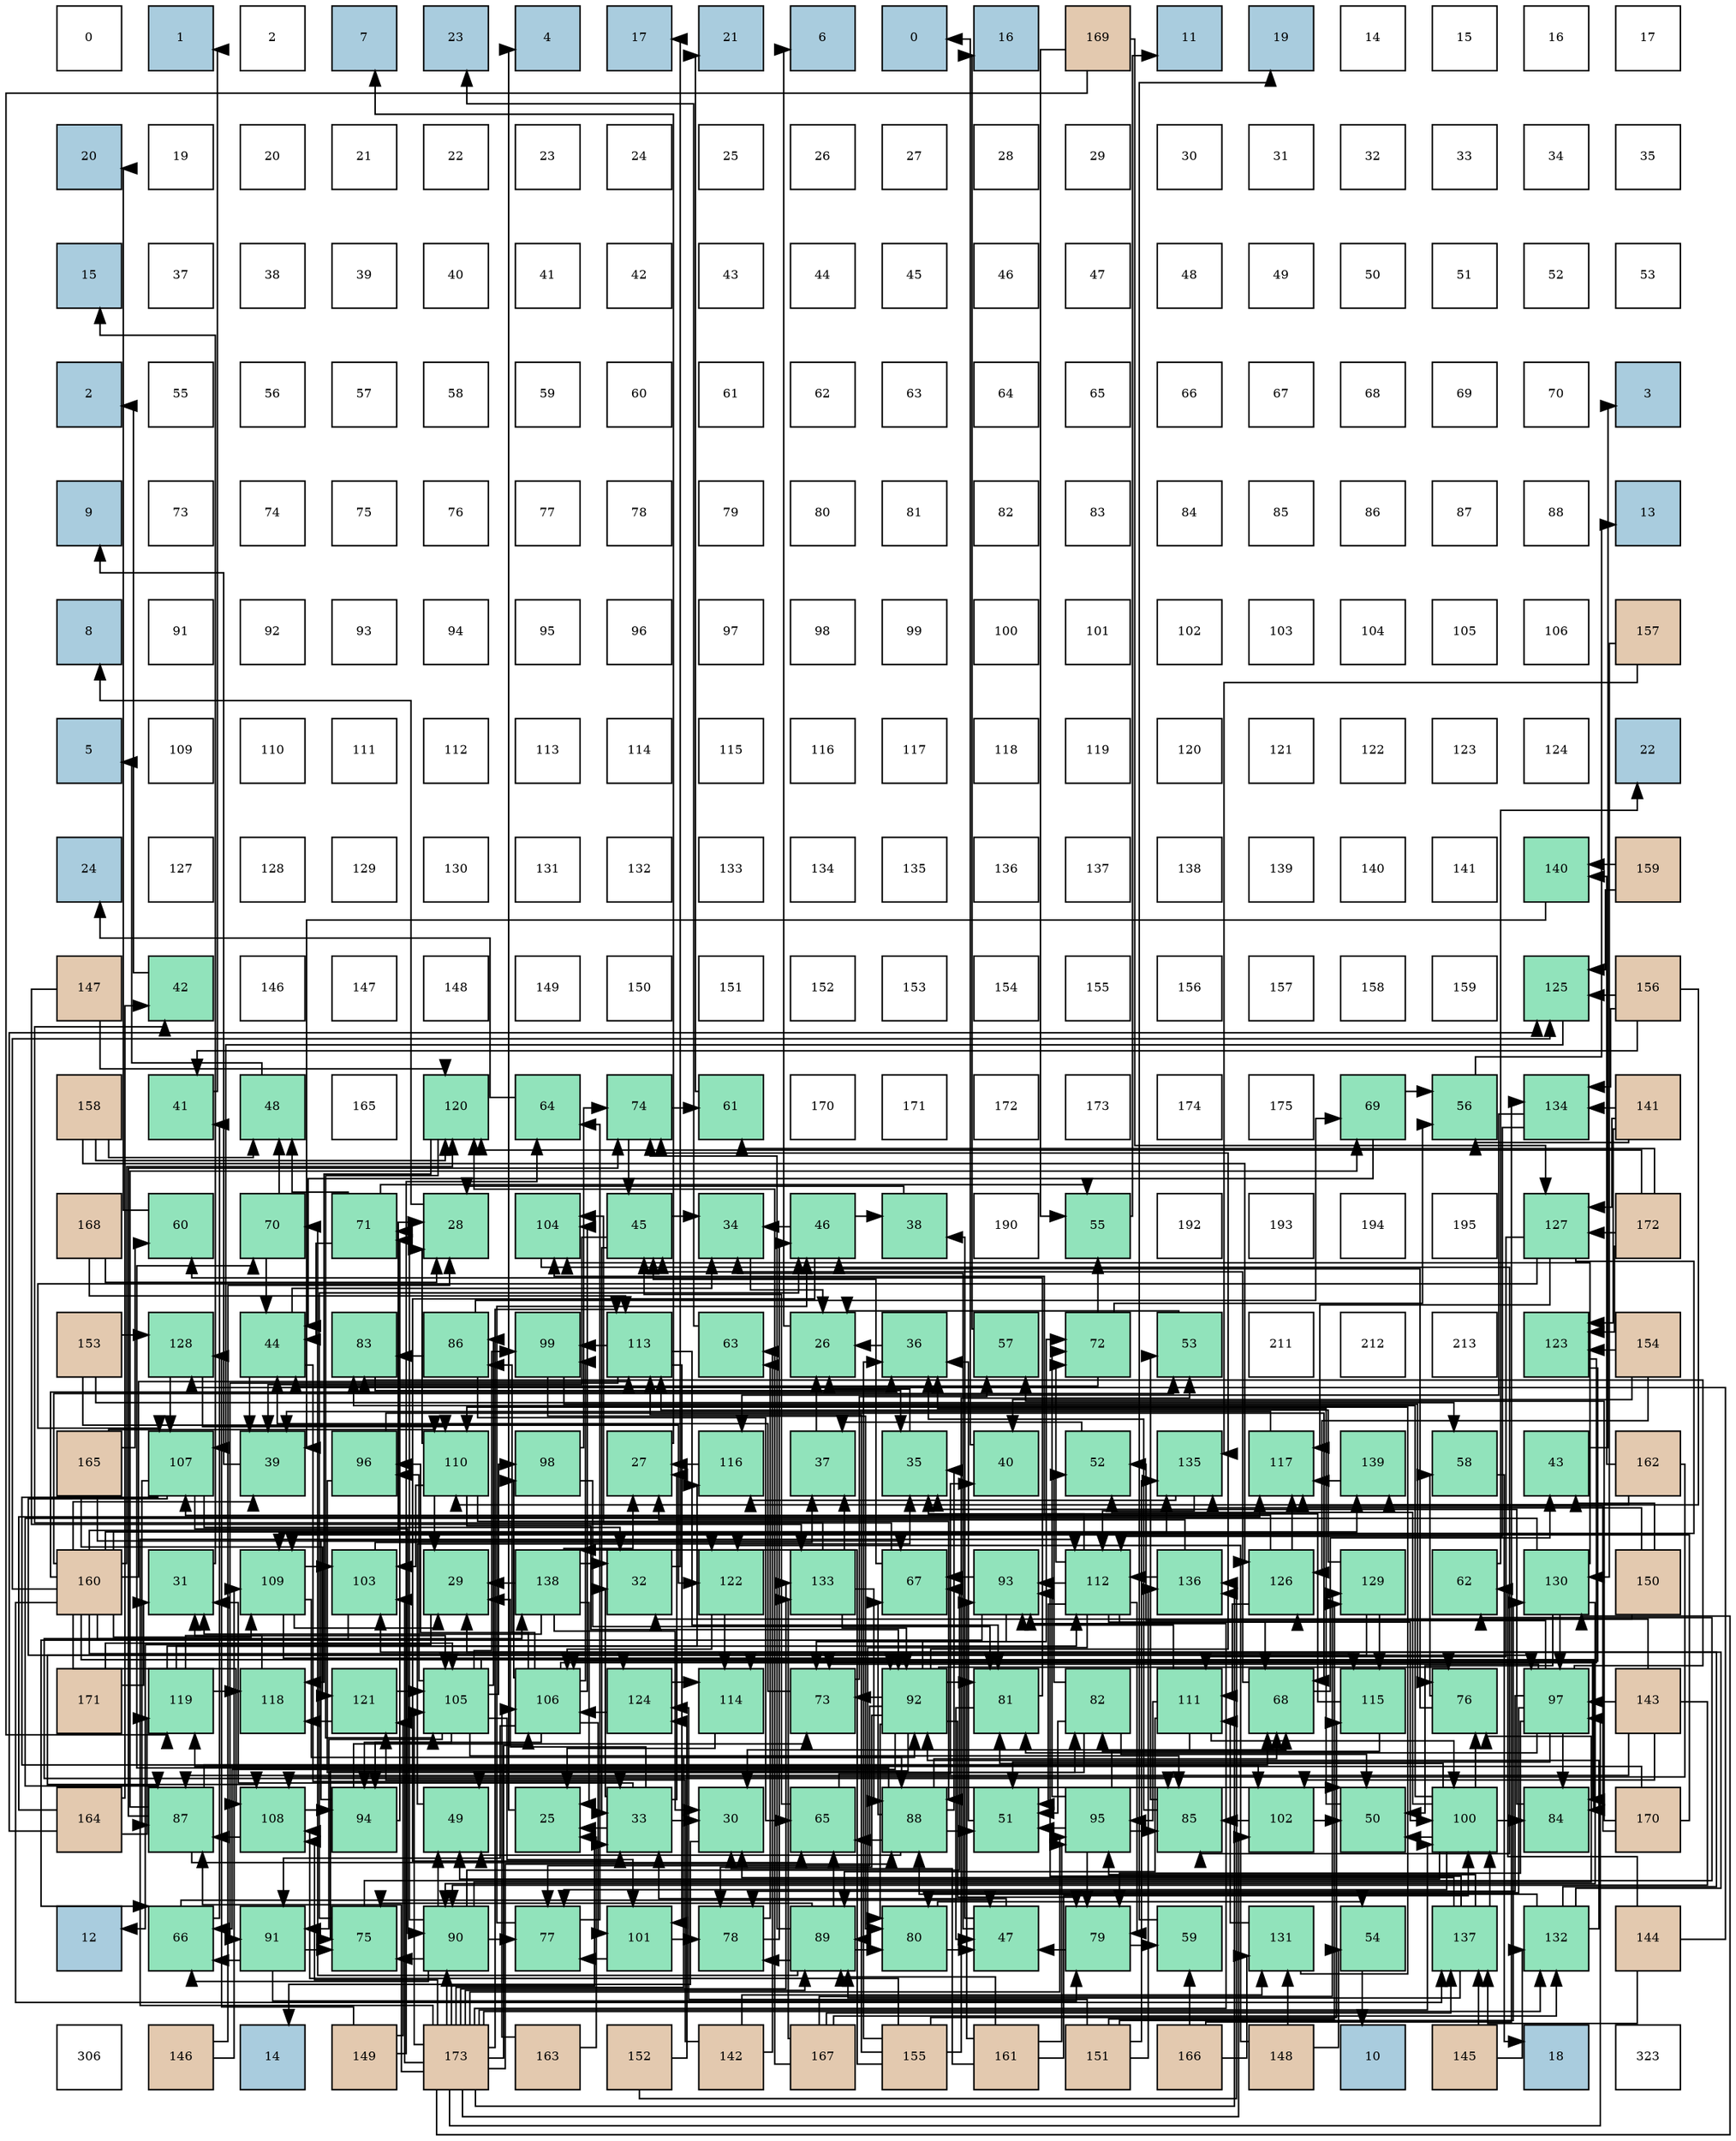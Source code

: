 digraph layout{
 rankdir=TB;
 splines=ortho;
 node [style=filled shape=square fixedsize=true width=0.6];
0[label="0", fontsize=8, fillcolor="#ffffff"];
1[label="1", fontsize=8, fillcolor="#a9ccde"];
2[label="2", fontsize=8, fillcolor="#ffffff"];
3[label="7", fontsize=8, fillcolor="#a9ccde"];
4[label="23", fontsize=8, fillcolor="#a9ccde"];
5[label="4", fontsize=8, fillcolor="#a9ccde"];
6[label="17", fontsize=8, fillcolor="#a9ccde"];
7[label="21", fontsize=8, fillcolor="#a9ccde"];
8[label="6", fontsize=8, fillcolor="#a9ccde"];
9[label="0", fontsize=8, fillcolor="#a9ccde"];
10[label="16", fontsize=8, fillcolor="#a9ccde"];
11[label="169", fontsize=8, fillcolor="#e3c9af"];
12[label="11", fontsize=8, fillcolor="#a9ccde"];
13[label="19", fontsize=8, fillcolor="#a9ccde"];
14[label="14", fontsize=8, fillcolor="#ffffff"];
15[label="15", fontsize=8, fillcolor="#ffffff"];
16[label="16", fontsize=8, fillcolor="#ffffff"];
17[label="17", fontsize=8, fillcolor="#ffffff"];
18[label="20", fontsize=8, fillcolor="#a9ccde"];
19[label="19", fontsize=8, fillcolor="#ffffff"];
20[label="20", fontsize=8, fillcolor="#ffffff"];
21[label="21", fontsize=8, fillcolor="#ffffff"];
22[label="22", fontsize=8, fillcolor="#ffffff"];
23[label="23", fontsize=8, fillcolor="#ffffff"];
24[label="24", fontsize=8, fillcolor="#ffffff"];
25[label="25", fontsize=8, fillcolor="#ffffff"];
26[label="26", fontsize=8, fillcolor="#ffffff"];
27[label="27", fontsize=8, fillcolor="#ffffff"];
28[label="28", fontsize=8, fillcolor="#ffffff"];
29[label="29", fontsize=8, fillcolor="#ffffff"];
30[label="30", fontsize=8, fillcolor="#ffffff"];
31[label="31", fontsize=8, fillcolor="#ffffff"];
32[label="32", fontsize=8, fillcolor="#ffffff"];
33[label="33", fontsize=8, fillcolor="#ffffff"];
34[label="34", fontsize=8, fillcolor="#ffffff"];
35[label="35", fontsize=8, fillcolor="#ffffff"];
36[label="15", fontsize=8, fillcolor="#a9ccde"];
37[label="37", fontsize=8, fillcolor="#ffffff"];
38[label="38", fontsize=8, fillcolor="#ffffff"];
39[label="39", fontsize=8, fillcolor="#ffffff"];
40[label="40", fontsize=8, fillcolor="#ffffff"];
41[label="41", fontsize=8, fillcolor="#ffffff"];
42[label="42", fontsize=8, fillcolor="#ffffff"];
43[label="43", fontsize=8, fillcolor="#ffffff"];
44[label="44", fontsize=8, fillcolor="#ffffff"];
45[label="45", fontsize=8, fillcolor="#ffffff"];
46[label="46", fontsize=8, fillcolor="#ffffff"];
47[label="47", fontsize=8, fillcolor="#ffffff"];
48[label="48", fontsize=8, fillcolor="#ffffff"];
49[label="49", fontsize=8, fillcolor="#ffffff"];
50[label="50", fontsize=8, fillcolor="#ffffff"];
51[label="51", fontsize=8, fillcolor="#ffffff"];
52[label="52", fontsize=8, fillcolor="#ffffff"];
53[label="53", fontsize=8, fillcolor="#ffffff"];
54[label="2", fontsize=8, fillcolor="#a9ccde"];
55[label="55", fontsize=8, fillcolor="#ffffff"];
56[label="56", fontsize=8, fillcolor="#ffffff"];
57[label="57", fontsize=8, fillcolor="#ffffff"];
58[label="58", fontsize=8, fillcolor="#ffffff"];
59[label="59", fontsize=8, fillcolor="#ffffff"];
60[label="60", fontsize=8, fillcolor="#ffffff"];
61[label="61", fontsize=8, fillcolor="#ffffff"];
62[label="62", fontsize=8, fillcolor="#ffffff"];
63[label="63", fontsize=8, fillcolor="#ffffff"];
64[label="64", fontsize=8, fillcolor="#ffffff"];
65[label="65", fontsize=8, fillcolor="#ffffff"];
66[label="66", fontsize=8, fillcolor="#ffffff"];
67[label="67", fontsize=8, fillcolor="#ffffff"];
68[label="68", fontsize=8, fillcolor="#ffffff"];
69[label="69", fontsize=8, fillcolor="#ffffff"];
70[label="70", fontsize=8, fillcolor="#ffffff"];
71[label="3", fontsize=8, fillcolor="#a9ccde"];
72[label="9", fontsize=8, fillcolor="#a9ccde"];
73[label="73", fontsize=8, fillcolor="#ffffff"];
74[label="74", fontsize=8, fillcolor="#ffffff"];
75[label="75", fontsize=8, fillcolor="#ffffff"];
76[label="76", fontsize=8, fillcolor="#ffffff"];
77[label="77", fontsize=8, fillcolor="#ffffff"];
78[label="78", fontsize=8, fillcolor="#ffffff"];
79[label="79", fontsize=8, fillcolor="#ffffff"];
80[label="80", fontsize=8, fillcolor="#ffffff"];
81[label="81", fontsize=8, fillcolor="#ffffff"];
82[label="82", fontsize=8, fillcolor="#ffffff"];
83[label="83", fontsize=8, fillcolor="#ffffff"];
84[label="84", fontsize=8, fillcolor="#ffffff"];
85[label="85", fontsize=8, fillcolor="#ffffff"];
86[label="86", fontsize=8, fillcolor="#ffffff"];
87[label="87", fontsize=8, fillcolor="#ffffff"];
88[label="88", fontsize=8, fillcolor="#ffffff"];
89[label="13", fontsize=8, fillcolor="#a9ccde"];
90[label="8", fontsize=8, fillcolor="#a9ccde"];
91[label="91", fontsize=8, fillcolor="#ffffff"];
92[label="92", fontsize=8, fillcolor="#ffffff"];
93[label="93", fontsize=8, fillcolor="#ffffff"];
94[label="94", fontsize=8, fillcolor="#ffffff"];
95[label="95", fontsize=8, fillcolor="#ffffff"];
96[label="96", fontsize=8, fillcolor="#ffffff"];
97[label="97", fontsize=8, fillcolor="#ffffff"];
98[label="98", fontsize=8, fillcolor="#ffffff"];
99[label="99", fontsize=8, fillcolor="#ffffff"];
100[label="100", fontsize=8, fillcolor="#ffffff"];
101[label="101", fontsize=8, fillcolor="#ffffff"];
102[label="102", fontsize=8, fillcolor="#ffffff"];
103[label="103", fontsize=8, fillcolor="#ffffff"];
104[label="104", fontsize=8, fillcolor="#ffffff"];
105[label="105", fontsize=8, fillcolor="#ffffff"];
106[label="106", fontsize=8, fillcolor="#ffffff"];
107[label="157", fontsize=8, fillcolor="#e3c9af"];
108[label="5", fontsize=8, fillcolor="#a9ccde"];
109[label="109", fontsize=8, fillcolor="#ffffff"];
110[label="110", fontsize=8, fillcolor="#ffffff"];
111[label="111", fontsize=8, fillcolor="#ffffff"];
112[label="112", fontsize=8, fillcolor="#ffffff"];
113[label="113", fontsize=8, fillcolor="#ffffff"];
114[label="114", fontsize=8, fillcolor="#ffffff"];
115[label="115", fontsize=8, fillcolor="#ffffff"];
116[label="116", fontsize=8, fillcolor="#ffffff"];
117[label="117", fontsize=8, fillcolor="#ffffff"];
118[label="118", fontsize=8, fillcolor="#ffffff"];
119[label="119", fontsize=8, fillcolor="#ffffff"];
120[label="120", fontsize=8, fillcolor="#ffffff"];
121[label="121", fontsize=8, fillcolor="#ffffff"];
122[label="122", fontsize=8, fillcolor="#ffffff"];
123[label="123", fontsize=8, fillcolor="#ffffff"];
124[label="124", fontsize=8, fillcolor="#ffffff"];
125[label="22", fontsize=8, fillcolor="#a9ccde"];
126[label="24", fontsize=8, fillcolor="#a9ccde"];
127[label="127", fontsize=8, fillcolor="#ffffff"];
128[label="128", fontsize=8, fillcolor="#ffffff"];
129[label="129", fontsize=8, fillcolor="#ffffff"];
130[label="130", fontsize=8, fillcolor="#ffffff"];
131[label="131", fontsize=8, fillcolor="#ffffff"];
132[label="132", fontsize=8, fillcolor="#ffffff"];
133[label="133", fontsize=8, fillcolor="#ffffff"];
134[label="134", fontsize=8, fillcolor="#ffffff"];
135[label="135", fontsize=8, fillcolor="#ffffff"];
136[label="136", fontsize=8, fillcolor="#ffffff"];
137[label="137", fontsize=8, fillcolor="#ffffff"];
138[label="138", fontsize=8, fillcolor="#ffffff"];
139[label="139", fontsize=8, fillcolor="#ffffff"];
140[label="140", fontsize=8, fillcolor="#ffffff"];
141[label="141", fontsize=8, fillcolor="#ffffff"];
142[label="140", fontsize=8, fillcolor="#91e3bb"];
143[label="159", fontsize=8, fillcolor="#e3c9af"];
144[label="147", fontsize=8, fillcolor="#e3c9af"];
145[label="42", fontsize=8, fillcolor="#91e3bb"];
146[label="146", fontsize=8, fillcolor="#ffffff"];
147[label="147", fontsize=8, fillcolor="#ffffff"];
148[label="148", fontsize=8, fillcolor="#ffffff"];
149[label="149", fontsize=8, fillcolor="#ffffff"];
150[label="150", fontsize=8, fillcolor="#ffffff"];
151[label="151", fontsize=8, fillcolor="#ffffff"];
152[label="152", fontsize=8, fillcolor="#ffffff"];
153[label="153", fontsize=8, fillcolor="#ffffff"];
154[label="154", fontsize=8, fillcolor="#ffffff"];
155[label="155", fontsize=8, fillcolor="#ffffff"];
156[label="156", fontsize=8, fillcolor="#ffffff"];
157[label="157", fontsize=8, fillcolor="#ffffff"];
158[label="158", fontsize=8, fillcolor="#ffffff"];
159[label="159", fontsize=8, fillcolor="#ffffff"];
160[label="125", fontsize=8, fillcolor="#91e3bb"];
161[label="156", fontsize=8, fillcolor="#e3c9af"];
162[label="158", fontsize=8, fillcolor="#e3c9af"];
163[label="41", fontsize=8, fillcolor="#91e3bb"];
164[label="48", fontsize=8, fillcolor="#91e3bb"];
165[label="165", fontsize=8, fillcolor="#ffffff"];
166[label="120", fontsize=8, fillcolor="#91e3bb"];
167[label="64", fontsize=8, fillcolor="#91e3bb"];
168[label="74", fontsize=8, fillcolor="#91e3bb"];
169[label="61", fontsize=8, fillcolor="#91e3bb"];
170[label="170", fontsize=8, fillcolor="#ffffff"];
171[label="171", fontsize=8, fillcolor="#ffffff"];
172[label="172", fontsize=8, fillcolor="#ffffff"];
173[label="173", fontsize=8, fillcolor="#ffffff"];
174[label="174", fontsize=8, fillcolor="#ffffff"];
175[label="175", fontsize=8, fillcolor="#ffffff"];
176[label="69", fontsize=8, fillcolor="#91e3bb"];
177[label="56", fontsize=8, fillcolor="#91e3bb"];
178[label="134", fontsize=8, fillcolor="#91e3bb"];
179[label="141", fontsize=8, fillcolor="#e3c9af"];
180[label="168", fontsize=8, fillcolor="#e3c9af"];
181[label="60", fontsize=8, fillcolor="#91e3bb"];
182[label="70", fontsize=8, fillcolor="#91e3bb"];
183[label="71", fontsize=8, fillcolor="#91e3bb"];
184[label="28", fontsize=8, fillcolor="#91e3bb"];
185[label="104", fontsize=8, fillcolor="#91e3bb"];
186[label="45", fontsize=8, fillcolor="#91e3bb"];
187[label="34", fontsize=8, fillcolor="#91e3bb"];
188[label="46", fontsize=8, fillcolor="#91e3bb"];
189[label="38", fontsize=8, fillcolor="#91e3bb"];
190[label="190", fontsize=8, fillcolor="#ffffff"];
191[label="55", fontsize=8, fillcolor="#91e3bb"];
192[label="192", fontsize=8, fillcolor="#ffffff"];
193[label="193", fontsize=8, fillcolor="#ffffff"];
194[label="194", fontsize=8, fillcolor="#ffffff"];
195[label="195", fontsize=8, fillcolor="#ffffff"];
196[label="127", fontsize=8, fillcolor="#91e3bb"];
197[label="172", fontsize=8, fillcolor="#e3c9af"];
198[label="153", fontsize=8, fillcolor="#e3c9af"];
199[label="128", fontsize=8, fillcolor="#91e3bb"];
200[label="44", fontsize=8, fillcolor="#91e3bb"];
201[label="83", fontsize=8, fillcolor="#91e3bb"];
202[label="86", fontsize=8, fillcolor="#91e3bb"];
203[label="99", fontsize=8, fillcolor="#91e3bb"];
204[label="113", fontsize=8, fillcolor="#91e3bb"];
205[label="63", fontsize=8, fillcolor="#91e3bb"];
206[label="26", fontsize=8, fillcolor="#91e3bb"];
207[label="36", fontsize=8, fillcolor="#91e3bb"];
208[label="57", fontsize=8, fillcolor="#91e3bb"];
209[label="72", fontsize=8, fillcolor="#91e3bb"];
210[label="53", fontsize=8, fillcolor="#91e3bb"];
211[label="211", fontsize=8, fillcolor="#ffffff"];
212[label="212", fontsize=8, fillcolor="#ffffff"];
213[label="213", fontsize=8, fillcolor="#ffffff"];
214[label="123", fontsize=8, fillcolor="#91e3bb"];
215[label="154", fontsize=8, fillcolor="#e3c9af"];
216[label="165", fontsize=8, fillcolor="#e3c9af"];
217[label="107", fontsize=8, fillcolor="#91e3bb"];
218[label="39", fontsize=8, fillcolor="#91e3bb"];
219[label="96", fontsize=8, fillcolor="#91e3bb"];
220[label="110", fontsize=8, fillcolor="#91e3bb"];
221[label="98", fontsize=8, fillcolor="#91e3bb"];
222[label="27", fontsize=8, fillcolor="#91e3bb"];
223[label="116", fontsize=8, fillcolor="#91e3bb"];
224[label="37", fontsize=8, fillcolor="#91e3bb"];
225[label="35", fontsize=8, fillcolor="#91e3bb"];
226[label="40", fontsize=8, fillcolor="#91e3bb"];
227[label="52", fontsize=8, fillcolor="#91e3bb"];
228[label="135", fontsize=8, fillcolor="#91e3bb"];
229[label="117", fontsize=8, fillcolor="#91e3bb"];
230[label="139", fontsize=8, fillcolor="#91e3bb"];
231[label="58", fontsize=8, fillcolor="#91e3bb"];
232[label="43", fontsize=8, fillcolor="#91e3bb"];
233[label="162", fontsize=8, fillcolor="#e3c9af"];
234[label="160", fontsize=8, fillcolor="#e3c9af"];
235[label="31", fontsize=8, fillcolor="#91e3bb"];
236[label="109", fontsize=8, fillcolor="#91e3bb"];
237[label="103", fontsize=8, fillcolor="#91e3bb"];
238[label="29", fontsize=8, fillcolor="#91e3bb"];
239[label="138", fontsize=8, fillcolor="#91e3bb"];
240[label="32", fontsize=8, fillcolor="#91e3bb"];
241[label="122", fontsize=8, fillcolor="#91e3bb"];
242[label="133", fontsize=8, fillcolor="#91e3bb"];
243[label="67", fontsize=8, fillcolor="#91e3bb"];
244[label="93", fontsize=8, fillcolor="#91e3bb"];
245[label="112", fontsize=8, fillcolor="#91e3bb"];
246[label="136", fontsize=8, fillcolor="#91e3bb"];
247[label="126", fontsize=8, fillcolor="#91e3bb"];
248[label="129", fontsize=8, fillcolor="#91e3bb"];
249[label="62", fontsize=8, fillcolor="#91e3bb"];
250[label="130", fontsize=8, fillcolor="#91e3bb"];
251[label="150", fontsize=8, fillcolor="#e3c9af"];
252[label="171", fontsize=8, fillcolor="#e3c9af"];
253[label="119", fontsize=8, fillcolor="#91e3bb"];
254[label="118", fontsize=8, fillcolor="#91e3bb"];
255[label="121", fontsize=8, fillcolor="#91e3bb"];
256[label="105", fontsize=8, fillcolor="#91e3bb"];
257[label="106", fontsize=8, fillcolor="#91e3bb"];
258[label="124", fontsize=8, fillcolor="#91e3bb"];
259[label="114", fontsize=8, fillcolor="#91e3bb"];
260[label="73", fontsize=8, fillcolor="#91e3bb"];
261[label="92", fontsize=8, fillcolor="#91e3bb"];
262[label="81", fontsize=8, fillcolor="#91e3bb"];
263[label="82", fontsize=8, fillcolor="#91e3bb"];
264[label="111", fontsize=8, fillcolor="#91e3bb"];
265[label="68", fontsize=8, fillcolor="#91e3bb"];
266[label="115", fontsize=8, fillcolor="#91e3bb"];
267[label="76", fontsize=8, fillcolor="#91e3bb"];
268[label="97", fontsize=8, fillcolor="#91e3bb"];
269[label="143", fontsize=8, fillcolor="#e3c9af"];
270[label="164", fontsize=8, fillcolor="#e3c9af"];
271[label="87", fontsize=8, fillcolor="#91e3bb"];
272[label="108", fontsize=8, fillcolor="#91e3bb"];
273[label="94", fontsize=8, fillcolor="#91e3bb"];
274[label="49", fontsize=8, fillcolor="#91e3bb"];
275[label="25", fontsize=8, fillcolor="#91e3bb"];
276[label="33", fontsize=8, fillcolor="#91e3bb"];
277[label="30", fontsize=8, fillcolor="#91e3bb"];
278[label="65", fontsize=8, fillcolor="#91e3bb"];
279[label="88", fontsize=8, fillcolor="#91e3bb"];
280[label="51", fontsize=8, fillcolor="#91e3bb"];
281[label="95", fontsize=8, fillcolor="#91e3bb"];
282[label="85", fontsize=8, fillcolor="#91e3bb"];
283[label="102", fontsize=8, fillcolor="#91e3bb"];
284[label="50", fontsize=8, fillcolor="#91e3bb"];
285[label="100", fontsize=8, fillcolor="#91e3bb"];
286[label="84", fontsize=8, fillcolor="#91e3bb"];
287[label="170", fontsize=8, fillcolor="#e3c9af"];
288[label="12", fontsize=8, fillcolor="#a9ccde"];
289[label="66", fontsize=8, fillcolor="#91e3bb"];
290[label="91", fontsize=8, fillcolor="#91e3bb"];
291[label="75", fontsize=8, fillcolor="#91e3bb"];
292[label="90", fontsize=8, fillcolor="#91e3bb"];
293[label="77", fontsize=8, fillcolor="#91e3bb"];
294[label="101", fontsize=8, fillcolor="#91e3bb"];
295[label="78", fontsize=8, fillcolor="#91e3bb"];
296[label="89", fontsize=8, fillcolor="#91e3bb"];
297[label="80", fontsize=8, fillcolor="#91e3bb"];
298[label="47", fontsize=8, fillcolor="#91e3bb"];
299[label="79", fontsize=8, fillcolor="#91e3bb"];
300[label="59", fontsize=8, fillcolor="#91e3bb"];
301[label="131", fontsize=8, fillcolor="#91e3bb"];
302[label="54", fontsize=8, fillcolor="#91e3bb"];
303[label="137", fontsize=8, fillcolor="#91e3bb"];
304[label="132", fontsize=8, fillcolor="#91e3bb"];
305[label="144", fontsize=8, fillcolor="#e3c9af"];
306[label="306", fontsize=8, fillcolor="#ffffff"];
307[label="146", fontsize=8, fillcolor="#e3c9af"];
308[label="14", fontsize=8, fillcolor="#a9ccde"];
309[label="149", fontsize=8, fillcolor="#e3c9af"];
310[label="173", fontsize=8, fillcolor="#e3c9af"];
311[label="163", fontsize=8, fillcolor="#e3c9af"];
312[label="152", fontsize=8, fillcolor="#e3c9af"];
313[label="142", fontsize=8, fillcolor="#e3c9af"];
314[label="167", fontsize=8, fillcolor="#e3c9af"];
315[label="155", fontsize=8, fillcolor="#e3c9af"];
316[label="161", fontsize=8, fillcolor="#e3c9af"];
317[label="151", fontsize=8, fillcolor="#e3c9af"];
318[label="166", fontsize=8, fillcolor="#e3c9af"];
319[label="148", fontsize=8, fillcolor="#e3c9af"];
320[label="10", fontsize=8, fillcolor="#a9ccde"];
321[label="145", fontsize=8, fillcolor="#e3c9af"];
322[label="18", fontsize=8, fillcolor="#a9ccde"];
323[label="323", fontsize=8, fillcolor="#ffffff"];
edge [constraint=false, style=vis];275 -> 5;
206 -> 8;
222 -> 3;
184 -> 90;
238 -> 288;
277 -> 308;
235 -> 36;
240 -> 6;
276 -> 275;
276 -> 222;
276 -> 238;
276 -> 277;
276 -> 235;
276 -> 240;
187 -> 206;
225 -> 206;
207 -> 206;
224 -> 206;
189 -> 184;
218 -> 72;
226 -> 9;
163 -> 1;
145 -> 54;
232 -> 71;
200 -> 276;
200 -> 187;
200 -> 218;
186 -> 276;
186 -> 187;
186 -> 218;
188 -> 276;
188 -> 187;
188 -> 189;
298 -> 276;
298 -> 187;
298 -> 189;
164 -> 108;
274 -> 225;
284 -> 207;
280 -> 207;
227 -> 224;
210 -> 206;
302 -> 320;
191 -> 12;
177 -> 89;
208 -> 10;
231 -> 322;
300 -> 13;
181 -> 18;
169 -> 7;
249 -> 125;
205 -> 4;
167 -> 126;
278 -> 226;
278 -> 186;
289 -> 163;
289 -> 298;
243 -> 145;
243 -> 186;
265 -> 232;
265 -> 186;
176 -> 200;
176 -> 177;
182 -> 200;
182 -> 164;
183 -> 200;
183 -> 164;
183 -> 191;
209 -> 200;
209 -> 191;
209 -> 177;
260 -> 200;
260 -> 208;
168 -> 186;
168 -> 169;
291 -> 188;
291 -> 249;
267 -> 188;
267 -> 231;
293 -> 188;
293 -> 167;
295 -> 188;
295 -> 205;
299 -> 298;
299 -> 300;
297 -> 298;
297 -> 302;
262 -> 298;
262 -> 181;
263 -> 274;
263 -> 284;
263 -> 280;
263 -> 227;
201 -> 225;
286 -> 225;
282 -> 207;
282 -> 210;
202 -> 278;
202 -> 176;
202 -> 201;
271 -> 278;
271 -> 265;
271 -> 176;
271 -> 168;
279 -> 225;
279 -> 274;
279 -> 284;
279 -> 280;
279 -> 278;
279 -> 243;
279 -> 265;
279 -> 182;
296 -> 278;
296 -> 182;
296 -> 168;
296 -> 291;
296 -> 295;
296 -> 297;
292 -> 274;
292 -> 289;
292 -> 243;
292 -> 183;
292 -> 291;
292 -> 267;
292 -> 293;
290 -> 289;
290 -> 291;
290 -> 299;
261 -> 289;
261 -> 209;
261 -> 260;
261 -> 168;
261 -> 291;
261 -> 267;
261 -> 293;
261 -> 295;
261 -> 299;
261 -> 297;
261 -> 262;
244 -> 289;
244 -> 243;
244 -> 260;
273 -> 243;
273 -> 183;
273 -> 260;
281 -> 280;
281 -> 265;
281 -> 209;
281 -> 299;
281 -> 282;
219 -> 265;
219 -> 263;
268 -> 280;
268 -> 227;
268 -> 260;
268 -> 295;
268 -> 299;
268 -> 297;
268 -> 262;
268 -> 201;
268 -> 286;
221 -> 168;
221 -> 262;
203 -> 267;
203 -> 297;
285 -> 274;
285 -> 284;
285 -> 227;
285 -> 267;
285 -> 293;
285 -> 262;
285 -> 201;
285 -> 286;
294 -> 293;
294 -> 295;
283 -> 284;
283 -> 282;
237 -> 224;
237 -> 282;
185 -> 282;
256 -> 286;
256 -> 282;
256 -> 202;
256 -> 290;
256 -> 273;
256 -> 219;
256 -> 221;
256 -> 203;
256 -> 294;
257 -> 286;
257 -> 202;
257 -> 290;
257 -> 273;
257 -> 219;
257 -> 221;
257 -> 203;
257 -> 294;
257 -> 185;
217 -> 240;
217 -> 271;
217 -> 292;
217 -> 268;
217 -> 283;
272 -> 271;
272 -> 273;
236 -> 238;
236 -> 279;
236 -> 261;
236 -> 237;
220 -> 184;
220 -> 238;
220 -> 279;
220 -> 261;
220 -> 237;
264 -> 277;
264 -> 296;
264 -> 244;
264 -> 281;
264 -> 285;
245 -> 280;
245 -> 265;
245 -> 209;
245 -> 299;
245 -> 296;
245 -> 244;
245 -> 285;
245 -> 185;
204 -> 262;
204 -> 290;
204 -> 203;
204 -> 294;
259 -> 275;
266 -> 225;
266 -> 263;
223 -> 222;
229 -> 218;
254 -> 235;
253 -> 256;
253 -> 245;
253 -> 223;
253 -> 254;
166 -> 256;
166 -> 254;
255 -> 256;
255 -> 254;
241 -> 257;
241 -> 259;
214 -> 257;
214 -> 259;
258 -> 257;
258 -> 259;
160 -> 217;
247 -> 217;
247 -> 264;
247 -> 229;
196 -> 217;
196 -> 236;
196 -> 264;
196 -> 229;
199 -> 217;
199 -> 220;
248 -> 272;
248 -> 204;
248 -> 266;
250 -> 284;
250 -> 271;
250 -> 292;
250 -> 268;
250 -> 185;
301 -> 220;
301 -> 264;
304 -> 238;
304 -> 279;
304 -> 261;
304 -> 237;
242 -> 224;
242 -> 279;
242 -> 261;
242 -> 185;
178 -> 245;
178 -> 223;
228 -> 245;
228 -> 223;
246 -> 222;
246 -> 245;
303 -> 277;
303 -> 296;
303 -> 244;
303 -> 281;
303 -> 285;
239 -> 275;
239 -> 222;
239 -> 238;
239 -> 277;
239 -> 235;
239 -> 240;
230 -> 229;
142 -> 218;
179 -> 177;
179 -> 214;
179 -> 196;
179 -> 178;
313 -> 205;
313 -> 255;
313 -> 301;
269 -> 240;
269 -> 271;
269 -> 292;
269 -> 268;
269 -> 283;
305 -> 249;
305 -> 199;
305 -> 303;
321 -> 304;
321 -> 303;
307 -> 184;
307 -> 236;
144 -> 166;
144 -> 242;
319 -> 302;
319 -> 241;
319 -> 301;
309 -> 167;
309 -> 255;
309 -> 199;
251 -> 232;
251 -> 247;
251 -> 228;
317 -> 258;
317 -> 248;
317 -> 250;
317 -> 228;
317 -> 246;
312 -> 258;
312 -> 246;
198 -> 231;
198 -> 241;
198 -> 199;
215 -> 226;
215 -> 214;
215 -> 247;
315 -> 207;
315 -> 210;
315 -> 272;
315 -> 204;
315 -> 266;
315 -> 239;
161 -> 163;
161 -> 220;
161 -> 160;
161 -> 178;
107 -> 250;
107 -> 228;
162 -> 164;
162 -> 166;
162 -> 247;
143 -> 160;
143 -> 142;
234 -> 184;
234 -> 207;
234 -> 218;
234 -> 210;
234 -> 272;
234 -> 236;
234 -> 204;
234 -> 266;
234 -> 166;
234 -> 258;
234 -> 160;
234 -> 228;
234 -> 303;
234 -> 239;
234 -> 230;
316 -> 277;
316 -> 296;
316 -> 244;
316 -> 281;
316 -> 285;
233 -> 272;
233 -> 230;
233 -> 142;
311 -> 275;
311 -> 257;
270 -> 145;
270 -> 229;
270 -> 253;
270 -> 160;
216 -> 181;
216 -> 220;
216 -> 255;
216 -> 241;
318 -> 300;
318 -> 301;
318 -> 178;
314 -> 166;
314 -> 248;
314 -> 304;
314 -> 242;
314 -> 303;
180 -> 184;
180 -> 204;
11 -> 191;
11 -> 253;
11 -> 196;
287 -> 208;
287 -> 236;
287 -> 229;
287 -> 253;
252 -> 235;
252 -> 256;
197 -> 169;
197 -> 166;
197 -> 214;
197 -> 196;
310 -> 276;
310 -> 271;
310 -> 279;
310 -> 296;
310 -> 292;
310 -> 261;
310 -> 244;
310 -> 281;
310 -> 268;
310 -> 285;
310 -> 283;
310 -> 237;
310 -> 256;
310 -> 257;
310 -> 272;
310 -> 245;
310 -> 204;
310 -> 250;
310 -> 304;
310 -> 242;
310 -> 246;
edge [constraint=true, style=invis];
0 -> 18 -> 36 -> 54 -> 72 -> 90 -> 108 -> 126 -> 144 -> 162 -> 180 -> 198 -> 216 -> 234 -> 252 -> 270 -> 288 -> 306;
1 -> 19 -> 37 -> 55 -> 73 -> 91 -> 109 -> 127 -> 145 -> 163 -> 181 -> 199 -> 217 -> 235 -> 253 -> 271 -> 289 -> 307;
2 -> 20 -> 38 -> 56 -> 74 -> 92 -> 110 -> 128 -> 146 -> 164 -> 182 -> 200 -> 218 -> 236 -> 254 -> 272 -> 290 -> 308;
3 -> 21 -> 39 -> 57 -> 75 -> 93 -> 111 -> 129 -> 147 -> 165 -> 183 -> 201 -> 219 -> 237 -> 255 -> 273 -> 291 -> 309;
4 -> 22 -> 40 -> 58 -> 76 -> 94 -> 112 -> 130 -> 148 -> 166 -> 184 -> 202 -> 220 -> 238 -> 256 -> 274 -> 292 -> 310;
5 -> 23 -> 41 -> 59 -> 77 -> 95 -> 113 -> 131 -> 149 -> 167 -> 185 -> 203 -> 221 -> 239 -> 257 -> 275 -> 293 -> 311;
6 -> 24 -> 42 -> 60 -> 78 -> 96 -> 114 -> 132 -> 150 -> 168 -> 186 -> 204 -> 222 -> 240 -> 258 -> 276 -> 294 -> 312;
7 -> 25 -> 43 -> 61 -> 79 -> 97 -> 115 -> 133 -> 151 -> 169 -> 187 -> 205 -> 223 -> 241 -> 259 -> 277 -> 295 -> 313;
8 -> 26 -> 44 -> 62 -> 80 -> 98 -> 116 -> 134 -> 152 -> 170 -> 188 -> 206 -> 224 -> 242 -> 260 -> 278 -> 296 -> 314;
9 -> 27 -> 45 -> 63 -> 81 -> 99 -> 117 -> 135 -> 153 -> 171 -> 189 -> 207 -> 225 -> 243 -> 261 -> 279 -> 297 -> 315;
10 -> 28 -> 46 -> 64 -> 82 -> 100 -> 118 -> 136 -> 154 -> 172 -> 190 -> 208 -> 226 -> 244 -> 262 -> 280 -> 298 -> 316;
11 -> 29 -> 47 -> 65 -> 83 -> 101 -> 119 -> 137 -> 155 -> 173 -> 191 -> 209 -> 227 -> 245 -> 263 -> 281 -> 299 -> 317;
12 -> 30 -> 48 -> 66 -> 84 -> 102 -> 120 -> 138 -> 156 -> 174 -> 192 -> 210 -> 228 -> 246 -> 264 -> 282 -> 300 -> 318;
13 -> 31 -> 49 -> 67 -> 85 -> 103 -> 121 -> 139 -> 157 -> 175 -> 193 -> 211 -> 229 -> 247 -> 265 -> 283 -> 301 -> 319;
14 -> 32 -> 50 -> 68 -> 86 -> 104 -> 122 -> 140 -> 158 -> 176 -> 194 -> 212 -> 230 -> 248 -> 266 -> 284 -> 302 -> 320;
15 -> 33 -> 51 -> 69 -> 87 -> 105 -> 123 -> 141 -> 159 -> 177 -> 195 -> 213 -> 231 -> 249 -> 267 -> 285 -> 303 -> 321;
16 -> 34 -> 52 -> 70 -> 88 -> 106 -> 124 -> 142 -> 160 -> 178 -> 196 -> 214 -> 232 -> 250 -> 268 -> 286 -> 304 -> 322;
17 -> 35 -> 53 -> 71 -> 89 -> 107 -> 125 -> 143 -> 161 -> 179 -> 197 -> 215 -> 233 -> 251 -> 269 -> 287 -> 305 -> 323;
rank = same {0 -> 1 -> 2 -> 3 -> 4 -> 5 -> 6 -> 7 -> 8 -> 9 -> 10 -> 11 -> 12 -> 13 -> 14 -> 15 -> 16 -> 17};
rank = same {18 -> 19 -> 20 -> 21 -> 22 -> 23 -> 24 -> 25 -> 26 -> 27 -> 28 -> 29 -> 30 -> 31 -> 32 -> 33 -> 34 -> 35};
rank = same {36 -> 37 -> 38 -> 39 -> 40 -> 41 -> 42 -> 43 -> 44 -> 45 -> 46 -> 47 -> 48 -> 49 -> 50 -> 51 -> 52 -> 53};
rank = same {54 -> 55 -> 56 -> 57 -> 58 -> 59 -> 60 -> 61 -> 62 -> 63 -> 64 -> 65 -> 66 -> 67 -> 68 -> 69 -> 70 -> 71};
rank = same {72 -> 73 -> 74 -> 75 -> 76 -> 77 -> 78 -> 79 -> 80 -> 81 -> 82 -> 83 -> 84 -> 85 -> 86 -> 87 -> 88 -> 89};
rank = same {90 -> 91 -> 92 -> 93 -> 94 -> 95 -> 96 -> 97 -> 98 -> 99 -> 100 -> 101 -> 102 -> 103 -> 104 -> 105 -> 106 -> 107};
rank = same {108 -> 109 -> 110 -> 111 -> 112 -> 113 -> 114 -> 115 -> 116 -> 117 -> 118 -> 119 -> 120 -> 121 -> 122 -> 123 -> 124 -> 125};
rank = same {126 -> 127 -> 128 -> 129 -> 130 -> 131 -> 132 -> 133 -> 134 -> 135 -> 136 -> 137 -> 138 -> 139 -> 140 -> 141 -> 142 -> 143};
rank = same {144 -> 145 -> 146 -> 147 -> 148 -> 149 -> 150 -> 151 -> 152 -> 153 -> 154 -> 155 -> 156 -> 157 -> 158 -> 159 -> 160 -> 161};
rank = same {162 -> 163 -> 164 -> 165 -> 166 -> 167 -> 168 -> 169 -> 170 -> 171 -> 172 -> 173 -> 174 -> 175 -> 176 -> 177 -> 178 -> 179};
rank = same {180 -> 181 -> 182 -> 183 -> 184 -> 185 -> 186 -> 187 -> 188 -> 189 -> 190 -> 191 -> 192 -> 193 -> 194 -> 195 -> 196 -> 197};
rank = same {198 -> 199 -> 200 -> 201 -> 202 -> 203 -> 204 -> 205 -> 206 -> 207 -> 208 -> 209 -> 210 -> 211 -> 212 -> 213 -> 214 -> 215};
rank = same {216 -> 217 -> 218 -> 219 -> 220 -> 221 -> 222 -> 223 -> 224 -> 225 -> 226 -> 227 -> 228 -> 229 -> 230 -> 231 -> 232 -> 233};
rank = same {234 -> 235 -> 236 -> 237 -> 238 -> 239 -> 240 -> 241 -> 242 -> 243 -> 244 -> 245 -> 246 -> 247 -> 248 -> 249 -> 250 -> 251};
rank = same {252 -> 253 -> 254 -> 255 -> 256 -> 257 -> 258 -> 259 -> 260 -> 261 -> 262 -> 263 -> 264 -> 265 -> 266 -> 267 -> 268 -> 269};
rank = same {270 -> 271 -> 272 -> 273 -> 274 -> 275 -> 276 -> 277 -> 278 -> 279 -> 280 -> 281 -> 282 -> 283 -> 284 -> 285 -> 286 -> 287};
rank = same {288 -> 289 -> 290 -> 291 -> 292 -> 293 -> 294 -> 295 -> 296 -> 297 -> 298 -> 299 -> 300 -> 301 -> 302 -> 303 -> 304 -> 305};
rank = same {306 -> 307 -> 308 -> 309 -> 310 -> 311 -> 312 -> 313 -> 314 -> 315 -> 316 -> 317 -> 318 -> 319 -> 320 -> 321 -> 322 -> 323};
}